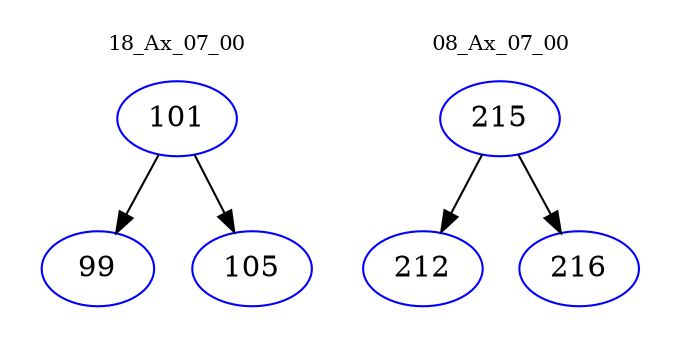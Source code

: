 digraph{
subgraph cluster_0 {
color = white
label = "18_Ax_07_00";
fontsize=10;
T0_101 [label="101", color="blue"]
T0_101 -> T0_99 [color="black"]
T0_99 [label="99", color="blue"]
T0_101 -> T0_105 [color="black"]
T0_105 [label="105", color="blue"]
}
subgraph cluster_1 {
color = white
label = "08_Ax_07_00";
fontsize=10;
T1_215 [label="215", color="blue"]
T1_215 -> T1_212 [color="black"]
T1_212 [label="212", color="blue"]
T1_215 -> T1_216 [color="black"]
T1_216 [label="216", color="blue"]
}
}
